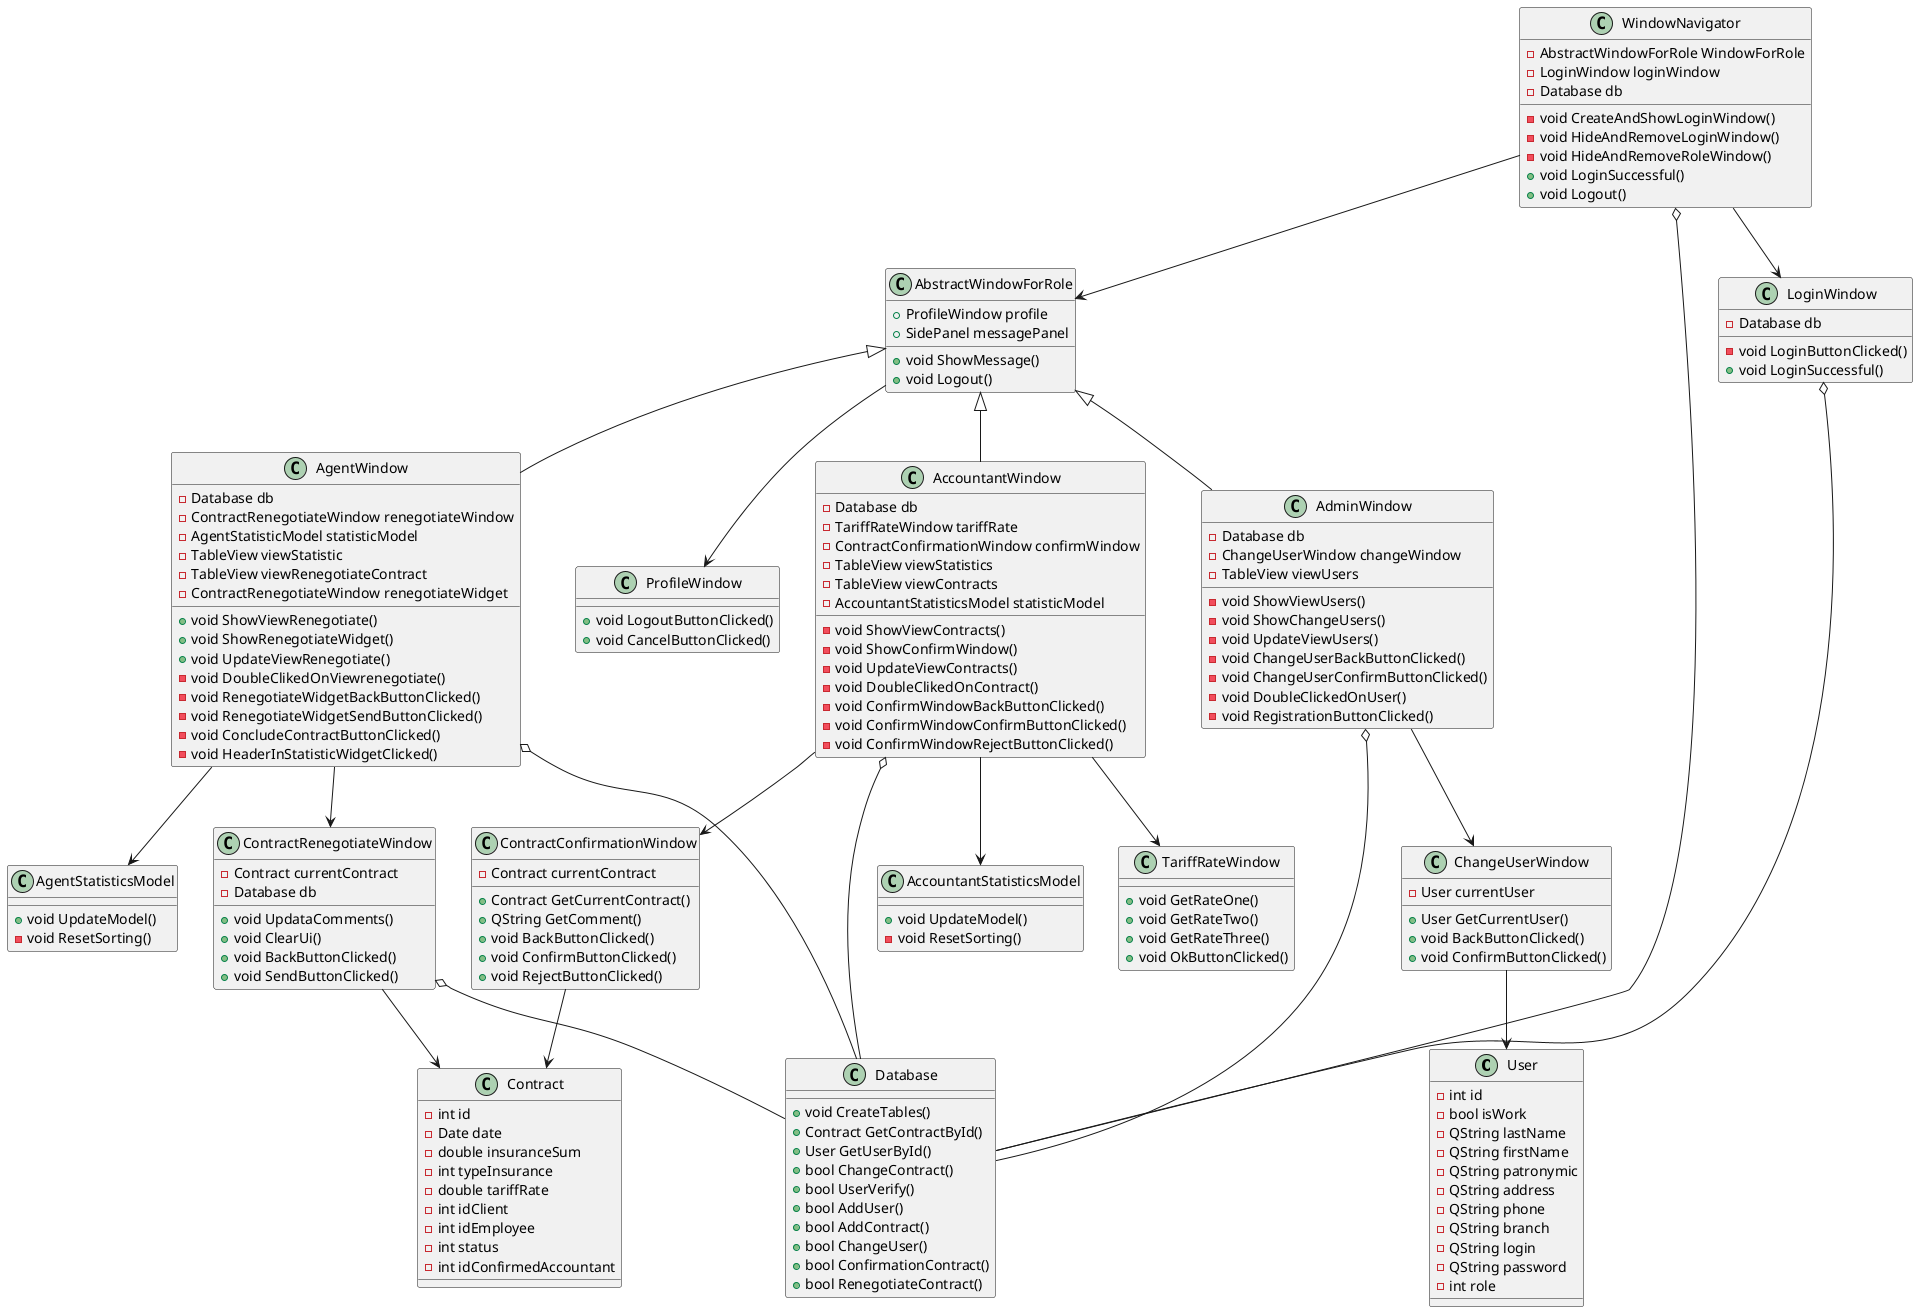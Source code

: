 @startuml
class User{
   -int id
   -bool isWork
   -QString lastName
   -QString firstName
   -QString patronymic
   -QString address
   -QString phone
   -QString branch
   -QString login
   -QString password
   -int role
}

class Contract{
   -int id
   -Date date
   -double insuranceSum
   -int typeInsurance
   -double tariffRate
   -int idClient
   -int idEmployee
   -int status
   -int idConfirmedAccountant
}

class ProfileWindow{
   +void LogoutButtonClicked()
   +void CancelButtonClicked()
}

class  LoginWindow{
   -Database db
   -void LoginButtonClicked()
   +void LoginSuccessful()
}

class TariffRateWindow{
   +void GetRateOne()
   +void GetRateTwo()
   +void GetRateThree()
   +void OkButtonClicked()
}

class ContractConfirmationWindow{
   -Contract currentContract
   +Contract GetCurrentContract()
   +QString GetComment()
   +void BackButtonClicked()
   +void ConfirmButtonClicked()
   +void RejectButtonClicked()
}

class ContractRenegotiateWindow{
   -Contract currentContract
   -Database db
   +void UpdataComments()
   +void ClearUi()
   +void BackButtonClicked()
   +void SendButtonClicked()
}

class AccountantStatisticsModel{
   +void UpdateModel()
   -void ResetSorting()
}

class AgentStatisticsModel{
   +void UpdateModel()
   -void ResetSorting()
}

class ChangeUserWindow{
   -User currentUser
   +User GetCurrentUser()
   +void BackButtonClicked()
   +void ConfirmButtonClicked()
}

class AbstractWindowForRole{
   +ProfileWindow profile
   +SidePanel messagePanel
   +void ShowMessage()
   +void Logout()
}

class WindowNavigator{
   -AbstractWindowForRole WindowForRole
   -LoginWindow loginWindow
   -Database db
   -void CreateAndShowLoginWindow()
   -void HideAndRemoveLoginWindow()
   -void HideAndRemoveRoleWindow()
   +void LoginSuccessful()
   +void Logout()
}

class Database {
   +void CreateTables()
   +Contract GetContractById()
   +User GetUserById()
   +bool ChangeContract()
   +bool UserVerify()
   +bool AddUser()
   +bool AddContract()
   +bool ChangeUser()
   +bool ConfirmationContract()
   +bool RenegotiateContract()
}

class AdminWindow{
   -Database db
   -ChangeUserWindow changeWindow
   -TableView viewUsers
   -void ShowViewUsers()
   -void ShowChangeUsers()
   -void UpdateViewUsers()
   -void ChangeUserBackButtonClicked()
   -void ChangeUserConfirmButtonClicked()
   -void DoubleClickedOnUser()
   -void RegistrationButtonClicked()
}

class AgentWindow{
   -Database db
   -ContractRenegotiateWindow renegotiateWindow
   -AgentStatisticModel statisticModel
   -TableView viewStatistic
   -TableView viewRenegotiateContract
   -ContractRenegotiateWindow renegotiateWidget
   +void ShowViewRenegotiate()
   +void ShowRenegotiateWidget()
   +void UpdateViewRenegotiate()
   -void DoubleClikedOnViewrenegotiate()
   -void RenegotiateWidgetBackButtonClicked()
   -void RenegotiateWidgetSendButtonClicked()
   -void ConcludeContractButtonClicked()
   -void HeaderInStatisticWidgetClicked()
}

class AccountantWindow{
   -Database db
   -TariffRateWindow tariffRate
   -ContractConfirmationWindow confirmWindow
   -TableView viewStatistics
   -TableView viewContracts
   -AccountantStatisticsModel statisticModel
   -void ShowViewContracts()
   -void ShowConfirmWindow()
   -void UpdateViewContracts()
   -void DoubleClikedOnContract()
   -void ConfirmWindowBackButtonClicked()
   -void ConfirmWindowConfirmButtonClicked()
   -void ConfirmWindowRejectButtonClicked()
}

AbstractWindowForRole <|-- AdminWindow
AbstractWindowForRole <|-- AgentWindow
AbstractWindowForRole <|-- AccountantWindow
AgentWindow o-- Database
AdminWindow o-- Database
AccountantWindow o-- Database
WindowNavigator o-- Database
WindowNavigator --> AbstractWindowForRole
WindowNavigator --> LoginWindow
AdminWindow --> ChangeUserWindow
AgentWindow --> ContractRenegotiateWindow
AgentWindow --> AgentStatisticsModel
AccountantWindow --> ContractConfirmationWindow
AccountantWindow --> TariffRateWindow
AccountantWindow --> AccountantStatisticsModel
AbstractWindowForRole --> ProfileWindow

ChangeUserWindow --> User

ContractRenegotiateWindow --> Contract
ContractRenegotiateWindow o-- Database
ContractConfirmationWindow --> Contract

LoginWindow o-- Database

@enduml